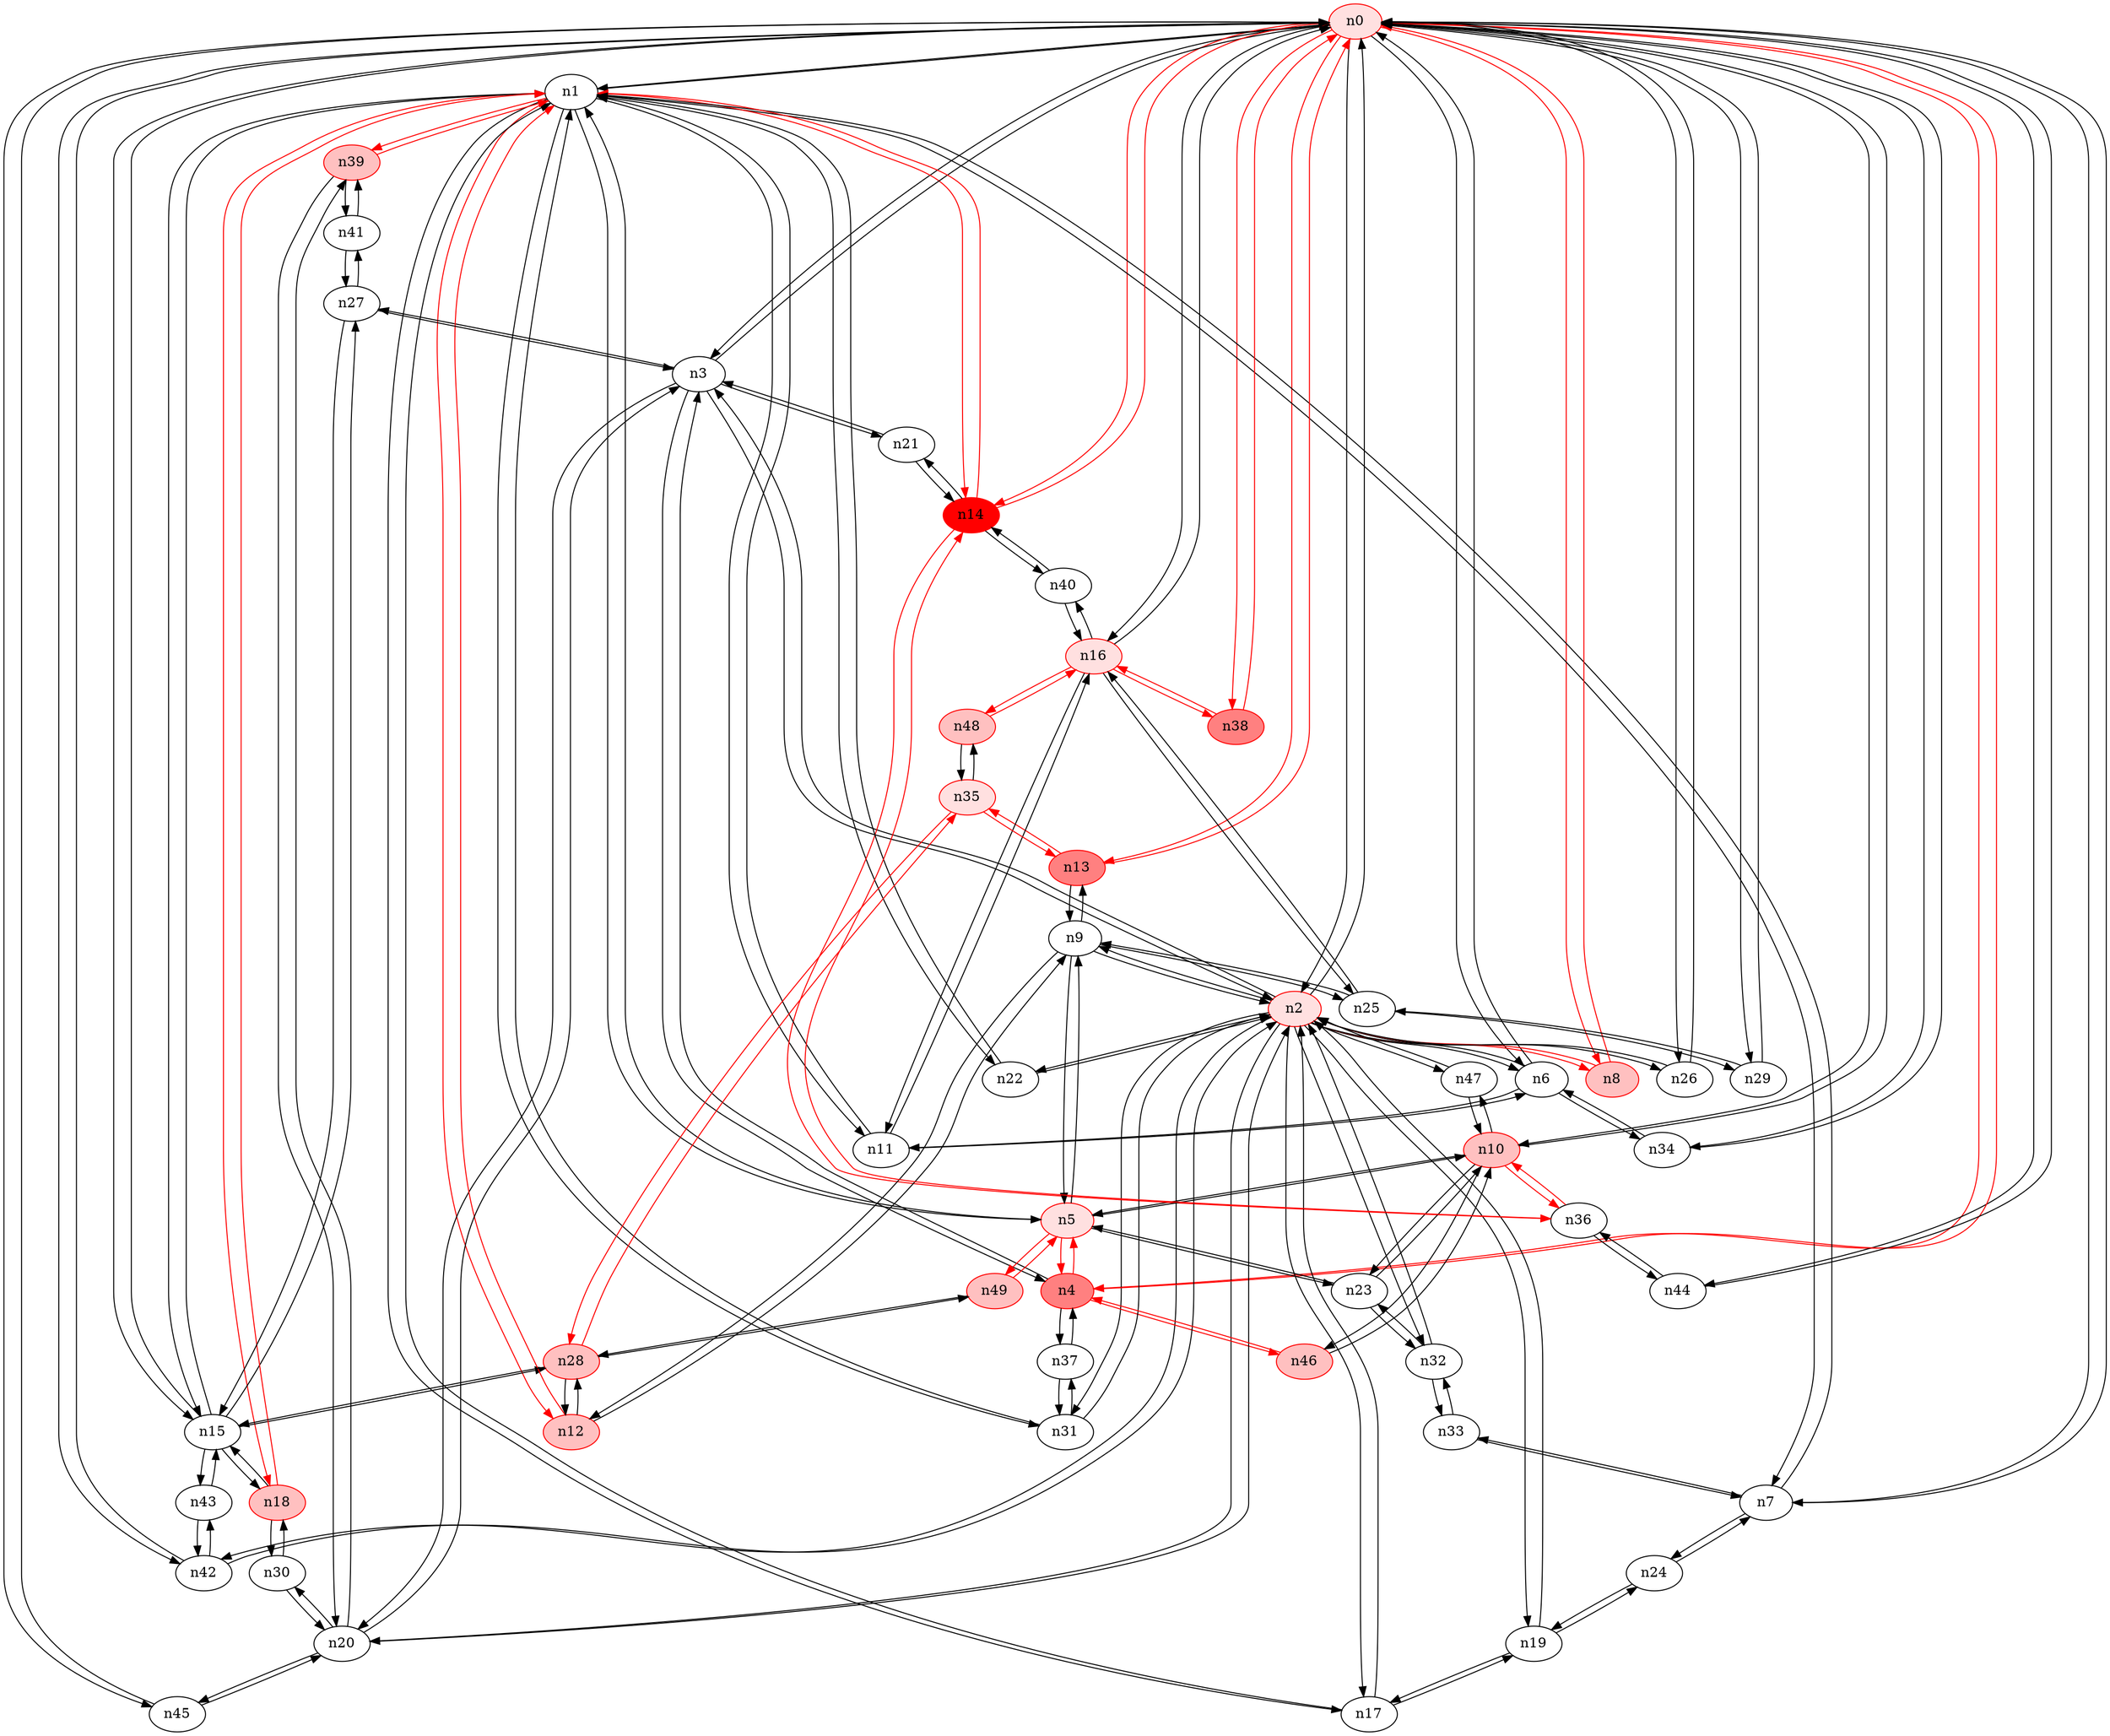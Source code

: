 strict digraph {
n0 [type=host, color="#FF0000", style=filled, fillcolor="#FFE0E0"];
n1 [type=switch];
n2 [type=host, color="#FF0000", style=filled, fillcolor="#FFE0E0"];
n3 [type=switch];
n4 [type=host, color="#FF0000", style=filled, fillcolor="#FF8080"];
n6 [type=switch];
n7 [type=switch];
n8 [type=switch, color="#FF0000", style=filled, fillcolor="#FFC0C0"];
n10 [type=host, color="#FF0000", style=filled, fillcolor="#FFC0C0"];
n13 [type=switch, color="#FF0000", style=filled, fillcolor="#FF8080"];
n14 [type=host, color="#FF0000", style=filled, fillcolor="#FF0000"];
n15 [type=switch];
n16 [type=host, color="#FF0000", style=filled, fillcolor="#FFE0E0"];
n26 [type=switch];
n29 [type=switch];
n34 [type=switch];
n38 [type=switch, color="#FF0000", style=filled, fillcolor="#FF8080"];
n42 [type=switch];
n44 [type=switch];
n45 [type=switch];
n5 [type=host, color="#FF0000", style=filled, fillcolor="#FFE0E0"];
n11 [type=switch];
n12 [type=host, color="#FF0000", style=filled, fillcolor="#FFC0C0"];
n17 [type=switch];
n18 [type=host, color="#FF0000", style=filled, fillcolor="#FFC0C0"];
n22 [type=switch];
n31 [type=switch];
n39 [type=host, color="#FF0000", style=filled, fillcolor="#FFC0C0"];
n9 [type=switch];
n19 [type=switch];
n20 [type=switch];
n32 [type=switch];
n47 [type=switch];
n21 [type=switch];
n27 [type=switch];
n37 [type=switch];
n46 [type=host, color="#FF0000", style=filled, fillcolor="#FFC0C0"];
n23 [type=switch];
n49 [type=host, color="#FF0000", style=filled, fillcolor="#FFC0C0"];
n24 [type=switch];
n33 [type=switch];
n25 [type=switch];
n36 [type=switch];
n28 [type=host, color="#FF0000", style=filled, fillcolor="#FFC0C0"];
n35 [type=host, color="#FF0000", style=filled, fillcolor="#FFE0E0"];
n40 [type=switch];
n43 [type=switch];
n48 [type=host, color="#FF0000", style=filled, fillcolor="#FFC0C0"];
n30 [type=switch];
n41 [type=switch];
n0 -> n1 [src_port=0, dst_port=0];
n0 -> n2 [src_port=0, dst_port=0];
n0 -> n3 [src_port=0, dst_port=0];
n0 -> n4 [src_port=0, dst_port=0, color="#FF0000"];
n0 -> n6 [src_port=0, dst_port=0];
n0 -> n7 [src_port=0, dst_port=0];
n0 -> n8 [src_port=0, dst_port=0, color="#FF0000"];
n0 -> n10 [src_port=0, dst_port=0];
n0 -> n13 [src_port=0, dst_port=0, color="#FF0000"];
n0 -> n14 [src_port=0, dst_port=0, color="#FF0000"];
n0 -> n15 [src_port=0, dst_port=0];
n0 -> n16 [src_port=0, dst_port=0];
n0 -> n26 [src_port=0, dst_port=0];
n0 -> n29 [src_port=0, dst_port=0];
n0 -> n34 [src_port=0, dst_port=0];
n0 -> n38 [src_port=0, dst_port=0, color="#FF0000"];
n0 -> n42 [src_port=0, dst_port=0];
n0 -> n44 [src_port=0, dst_port=0];
n0 -> n45 [src_port=0, dst_port=0];
n1 -> n0 [src_port=0, dst_port=0];
n1 -> n7 [src_port=0, dst_port=0];
n1 -> n14 [src_port=0, dst_port=0, color="#FF0000"];
n1 -> n15 [src_port=0, dst_port=0];
n1 -> n5 [src_port=0, dst_port=0];
n1 -> n11 [src_port=0, dst_port=0];
n1 -> n12 [src_port=0, dst_port=0, color="#FF0000"];
n1 -> n17 [src_port=0, dst_port=0];
n1 -> n18 [src_port=0, dst_port=0, color="#FF0000"];
n1 -> n22 [src_port=0, dst_port=0];
n1 -> n31 [src_port=0, dst_port=0];
n1 -> n39 [src_port=0, dst_port=0, color="#FF0000"];
n2 -> n0 [src_port=0, dst_port=0];
n2 -> n3 [src_port=0, dst_port=0];
n2 -> n6 [src_port=0, dst_port=0];
n2 -> n8 [src_port=0, dst_port=0, color="#FF0000"];
n2 -> n26 [src_port=0, dst_port=0];
n2 -> n42 [src_port=0, dst_port=0];
n2 -> n17 [src_port=0, dst_port=0];
n2 -> n22 [src_port=0, dst_port=0];
n2 -> n31 [src_port=0, dst_port=0];
n2 -> n9 [src_port=0, dst_port=0];
n2 -> n19 [src_port=0, dst_port=0];
n2 -> n20 [src_port=0, dst_port=0];
n2 -> n32 [src_port=0, dst_port=0];
n2 -> n47 [src_port=0, dst_port=0];
n3 -> n0 [src_port=0, dst_port=0];
n3 -> n2 [src_port=0, dst_port=0];
n3 -> n4 [src_port=0, dst_port=0];
n3 -> n20 [src_port=0, dst_port=0];
n3 -> n21 [src_port=0, dst_port=0];
n3 -> n27 [src_port=0, dst_port=0];
n4 -> n0 [src_port=0, dst_port=0, color="#FF0000"];
n4 -> n3 [src_port=0, dst_port=0];
n4 -> n5 [src_port=0, dst_port=0, color="#FF0000"];
n4 -> n37 [src_port=0, dst_port=0];
n4 -> n46 [src_port=0, dst_port=0, color="#FF0000"];
n6 -> n0 [src_port=0, dst_port=0];
n6 -> n2 [src_port=0, dst_port=0];
n6 -> n34 [src_port=0, dst_port=0];
n6 -> n11 [src_port=0, dst_port=0];
n7 -> n0 [src_port=0, dst_port=0];
n7 -> n1 [src_port=0, dst_port=0];
n7 -> n24 [src_port=0, dst_port=0];
n7 -> n33 [src_port=0, dst_port=0];
n8 -> n0 [src_port=0, dst_port=0, color="#FF0000"];
n8 -> n2 [src_port=0, dst_port=0, color="#FF0000"];
n10 -> n0 [src_port=0, dst_port=0];
n10 -> n5 [src_port=0, dst_port=0];
n10 -> n47 [src_port=0, dst_port=0];
n10 -> n46 [src_port=0, dst_port=0];
n10 -> n23 [src_port=0, dst_port=0];
n10 -> n36 [src_port=0, dst_port=0, color="#FF0000"];
n13 -> n0 [src_port=0, dst_port=0, color="#FF0000"];
n13 -> n9 [src_port=0, dst_port=0];
n13 -> n35 [src_port=0, dst_port=0, color="#FF0000"];
n14 -> n0 [src_port=0, dst_port=0, color="#FF0000"];
n14 -> n1 [src_port=0, dst_port=0, color="#FF0000"];
n14 -> n21 [src_port=0, dst_port=0];
n14 -> n36 [src_port=0, dst_port=0, color="#FF0000"];
n14 -> n40 [src_port=0, dst_port=0];
n15 -> n0 [src_port=0, dst_port=0];
n15 -> n1 [src_port=0, dst_port=0];
n15 -> n18 [src_port=0, dst_port=0];
n15 -> n27 [src_port=0, dst_port=0];
n15 -> n28 [src_port=0, dst_port=0];
n15 -> n43 [src_port=0, dst_port=0];
n16 -> n0 [src_port=0, dst_port=0];
n16 -> n38 [src_port=0, dst_port=0, color="#FF0000"];
n16 -> n11 [src_port=0, dst_port=0];
n16 -> n25 [src_port=0, dst_port=0];
n16 -> n40 [src_port=0, dst_port=0];
n16 -> n48 [src_port=0, dst_port=0, color="#FF0000"];
n26 -> n0 [src_port=0, dst_port=0];
n26 -> n2 [src_port=0, dst_port=0];
n29 -> n0 [src_port=0, dst_port=0];
n29 -> n25 [src_port=0, dst_port=0];
n34 -> n0 [src_port=0, dst_port=0];
n34 -> n6 [src_port=0, dst_port=0];
n38 -> n0 [src_port=0, dst_port=0, color="#FF0000"];
n38 -> n16 [src_port=0, dst_port=0, color="#FF0000"];
n42 -> n0 [src_port=0, dst_port=0];
n42 -> n2 [src_port=0, dst_port=0];
n42 -> n43 [src_port=0, dst_port=0];
n44 -> n0 [src_port=0, dst_port=0];
n44 -> n36 [src_port=0, dst_port=0];
n45 -> n0 [src_port=0, dst_port=0];
n45 -> n20 [src_port=0, dst_port=0];
n5 -> n1 [src_port=0, dst_port=0];
n5 -> n4 [src_port=0, dst_port=0, color="#FF0000"];
n5 -> n10 [src_port=0, dst_port=0];
n5 -> n9 [src_port=0, dst_port=0];
n5 -> n23 [src_port=0, dst_port=0];
n5 -> n49 [src_port=0, dst_port=0, color="#FF0000"];
n11 -> n1 [src_port=0, dst_port=0];
n11 -> n6 [src_port=0, dst_port=0];
n11 -> n16 [src_port=0, dst_port=0];
n12 -> n1 [src_port=0, dst_port=0, color="#FF0000"];
n12 -> n9 [src_port=0, dst_port=0];
n12 -> n28 [src_port=0, dst_port=0];
n17 -> n1 [src_port=0, dst_port=0];
n17 -> n2 [src_port=0, dst_port=0];
n17 -> n19 [src_port=0, dst_port=0];
n18 -> n1 [src_port=0, dst_port=0, color="#FF0000"];
n18 -> n15 [src_port=0, dst_port=0];
n18 -> n30 [src_port=0, dst_port=0];
n22 -> n1 [src_port=0, dst_port=0];
n22 -> n2 [src_port=0, dst_port=0];
n31 -> n1 [src_port=0, dst_port=0];
n31 -> n2 [src_port=0, dst_port=0];
n31 -> n37 [src_port=0, dst_port=0];
n39 -> n1 [src_port=0, dst_port=0, color="#FF0000"];
n39 -> n20 [src_port=0, dst_port=0];
n39 -> n41 [src_port=0, dst_port=0];
n9 -> n2 [src_port=0, dst_port=0];
n9 -> n13 [src_port=0, dst_port=0];
n9 -> n5 [src_port=0, dst_port=0];
n9 -> n12 [src_port=0, dst_port=0];
n9 -> n25 [src_port=0, dst_port=0];
n19 -> n2 [src_port=0, dst_port=0];
n19 -> n17 [src_port=0, dst_port=0];
n19 -> n24 [src_port=0, dst_port=0];
n20 -> n2 [src_port=0, dst_port=0];
n20 -> n3 [src_port=0, dst_port=0];
n20 -> n45 [src_port=0, dst_port=0];
n20 -> n39 [src_port=0, dst_port=0];
n20 -> n30 [src_port=0, dst_port=0];
n32 -> n2 [src_port=0, dst_port=0];
n32 -> n23 [src_port=0, dst_port=0];
n32 -> n33 [src_port=0, dst_port=0];
n47 -> n2 [src_port=0, dst_port=0];
n47 -> n10 [src_port=0, dst_port=0];
n21 -> n3 [src_port=0, dst_port=0];
n21 -> n14 [src_port=0, dst_port=0];
n27 -> n3 [src_port=0, dst_port=0];
n27 -> n15 [src_port=0, dst_port=0];
n27 -> n41 [src_port=0, dst_port=0];
n37 -> n4 [src_port=0, dst_port=0];
n37 -> n31 [src_port=0, dst_port=0];
n46 -> n4 [src_port=0, dst_port=0, color="#FF0000"];
n46 -> n10 [src_port=0, dst_port=0];
n23 -> n10 [src_port=0, dst_port=0];
n23 -> n5 [src_port=0, dst_port=0];
n23 -> n32 [src_port=0, dst_port=0];
n49 -> n5 [src_port=0, dst_port=0, color="#FF0000"];
n49 -> n28 [src_port=0, dst_port=0];
n24 -> n7 [src_port=0, dst_port=0];
n24 -> n19 [src_port=0, dst_port=0];
n33 -> n7 [src_port=0, dst_port=0];
n33 -> n32 [src_port=0, dst_port=0];
n25 -> n16 [src_port=0, dst_port=0];
n25 -> n29 [src_port=0, dst_port=0];
n25 -> n9 [src_port=0, dst_port=0];
n36 -> n10 [src_port=0, dst_port=0, color="#FF0000"];
n36 -> n14 [src_port=0, dst_port=0, color="#FF0000"];
n36 -> n44 [src_port=0, dst_port=0];
n28 -> n15 [src_port=0, dst_port=0];
n28 -> n12 [src_port=0, dst_port=0];
n28 -> n49 [src_port=0, dst_port=0];
n28 -> n35 [src_port=0, dst_port=0, color="#FF0000"];
n35 -> n13 [src_port=0, dst_port=0, color="#FF0000"];
n35 -> n28 [src_port=0, dst_port=0, color="#FF0000"];
n35 -> n48 [src_port=0, dst_port=0];
n40 -> n14 [src_port=0, dst_port=0];
n40 -> n16 [src_port=0, dst_port=0];
n43 -> n15 [src_port=0, dst_port=0];
n43 -> n42 [src_port=0, dst_port=0];
n48 -> n16 [src_port=0, dst_port=0, color="#FF0000"];
n48 -> n35 [src_port=0, dst_port=0];
n30 -> n18 [src_port=0, dst_port=0];
n30 -> n20 [src_port=0, dst_port=0];
n41 -> n39 [src_port=0, dst_port=0];
n41 -> n27 [src_port=0, dst_port=0];
}
